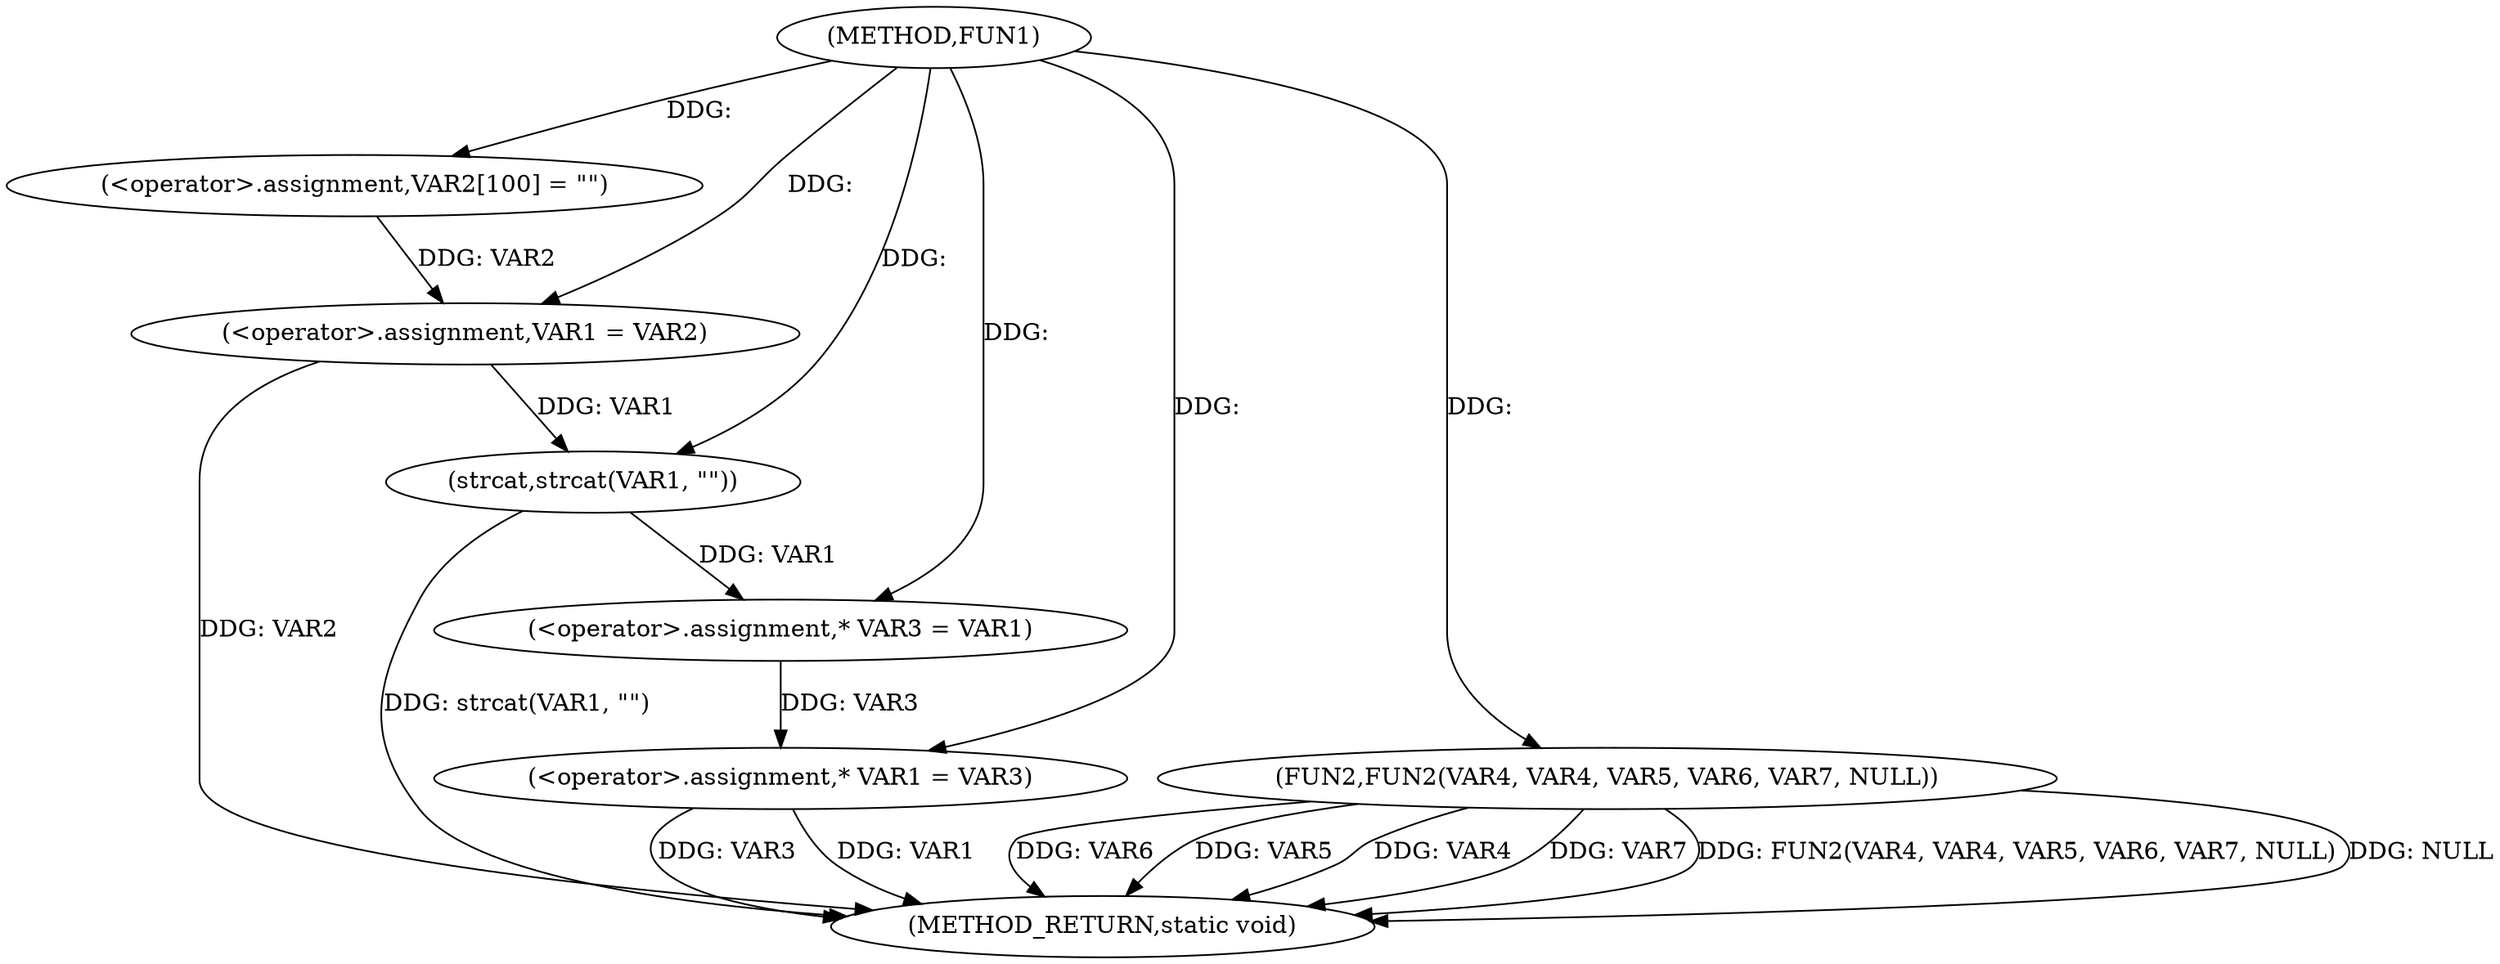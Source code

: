 digraph FUN1 {  
"1000100" [label = "(METHOD,FUN1)" ]
"1000129" [label = "(METHOD_RETURN,static void)" ]
"1000104" [label = "(<operator>.assignment,VAR2[100] = \"\")" ]
"1000107" [label = "(<operator>.assignment,VAR1 = VAR2)" ]
"1000110" [label = "(strcat,strcat(VAR1, \"\"))" ]
"1000115" [label = "(<operator>.assignment,* VAR3 = VAR1)" ]
"1000119" [label = "(<operator>.assignment,* VAR1 = VAR3)" ]
"1000122" [label = "(FUN2,FUN2(VAR4, VAR4, VAR5, VAR6, VAR7, NULL))" ]
  "1000122" -> "1000129"  [ label = "DDG: VAR6"] 
  "1000122" -> "1000129"  [ label = "DDG: VAR5"] 
  "1000122" -> "1000129"  [ label = "DDG: VAR4"] 
  "1000122" -> "1000129"  [ label = "DDG: VAR7"] 
  "1000122" -> "1000129"  [ label = "DDG: FUN2(VAR4, VAR4, VAR5, VAR6, VAR7, NULL)"] 
  "1000122" -> "1000129"  [ label = "DDG: NULL"] 
  "1000107" -> "1000129"  [ label = "DDG: VAR2"] 
  "1000119" -> "1000129"  [ label = "DDG: VAR3"] 
  "1000110" -> "1000129"  [ label = "DDG: strcat(VAR1, \"\")"] 
  "1000119" -> "1000129"  [ label = "DDG: VAR1"] 
  "1000100" -> "1000104"  [ label = "DDG: "] 
  "1000104" -> "1000107"  [ label = "DDG: VAR2"] 
  "1000100" -> "1000107"  [ label = "DDG: "] 
  "1000107" -> "1000110"  [ label = "DDG: VAR1"] 
  "1000100" -> "1000110"  [ label = "DDG: "] 
  "1000110" -> "1000115"  [ label = "DDG: VAR1"] 
  "1000100" -> "1000115"  [ label = "DDG: "] 
  "1000115" -> "1000119"  [ label = "DDG: VAR3"] 
  "1000100" -> "1000119"  [ label = "DDG: "] 
  "1000100" -> "1000122"  [ label = "DDG: "] 
}
